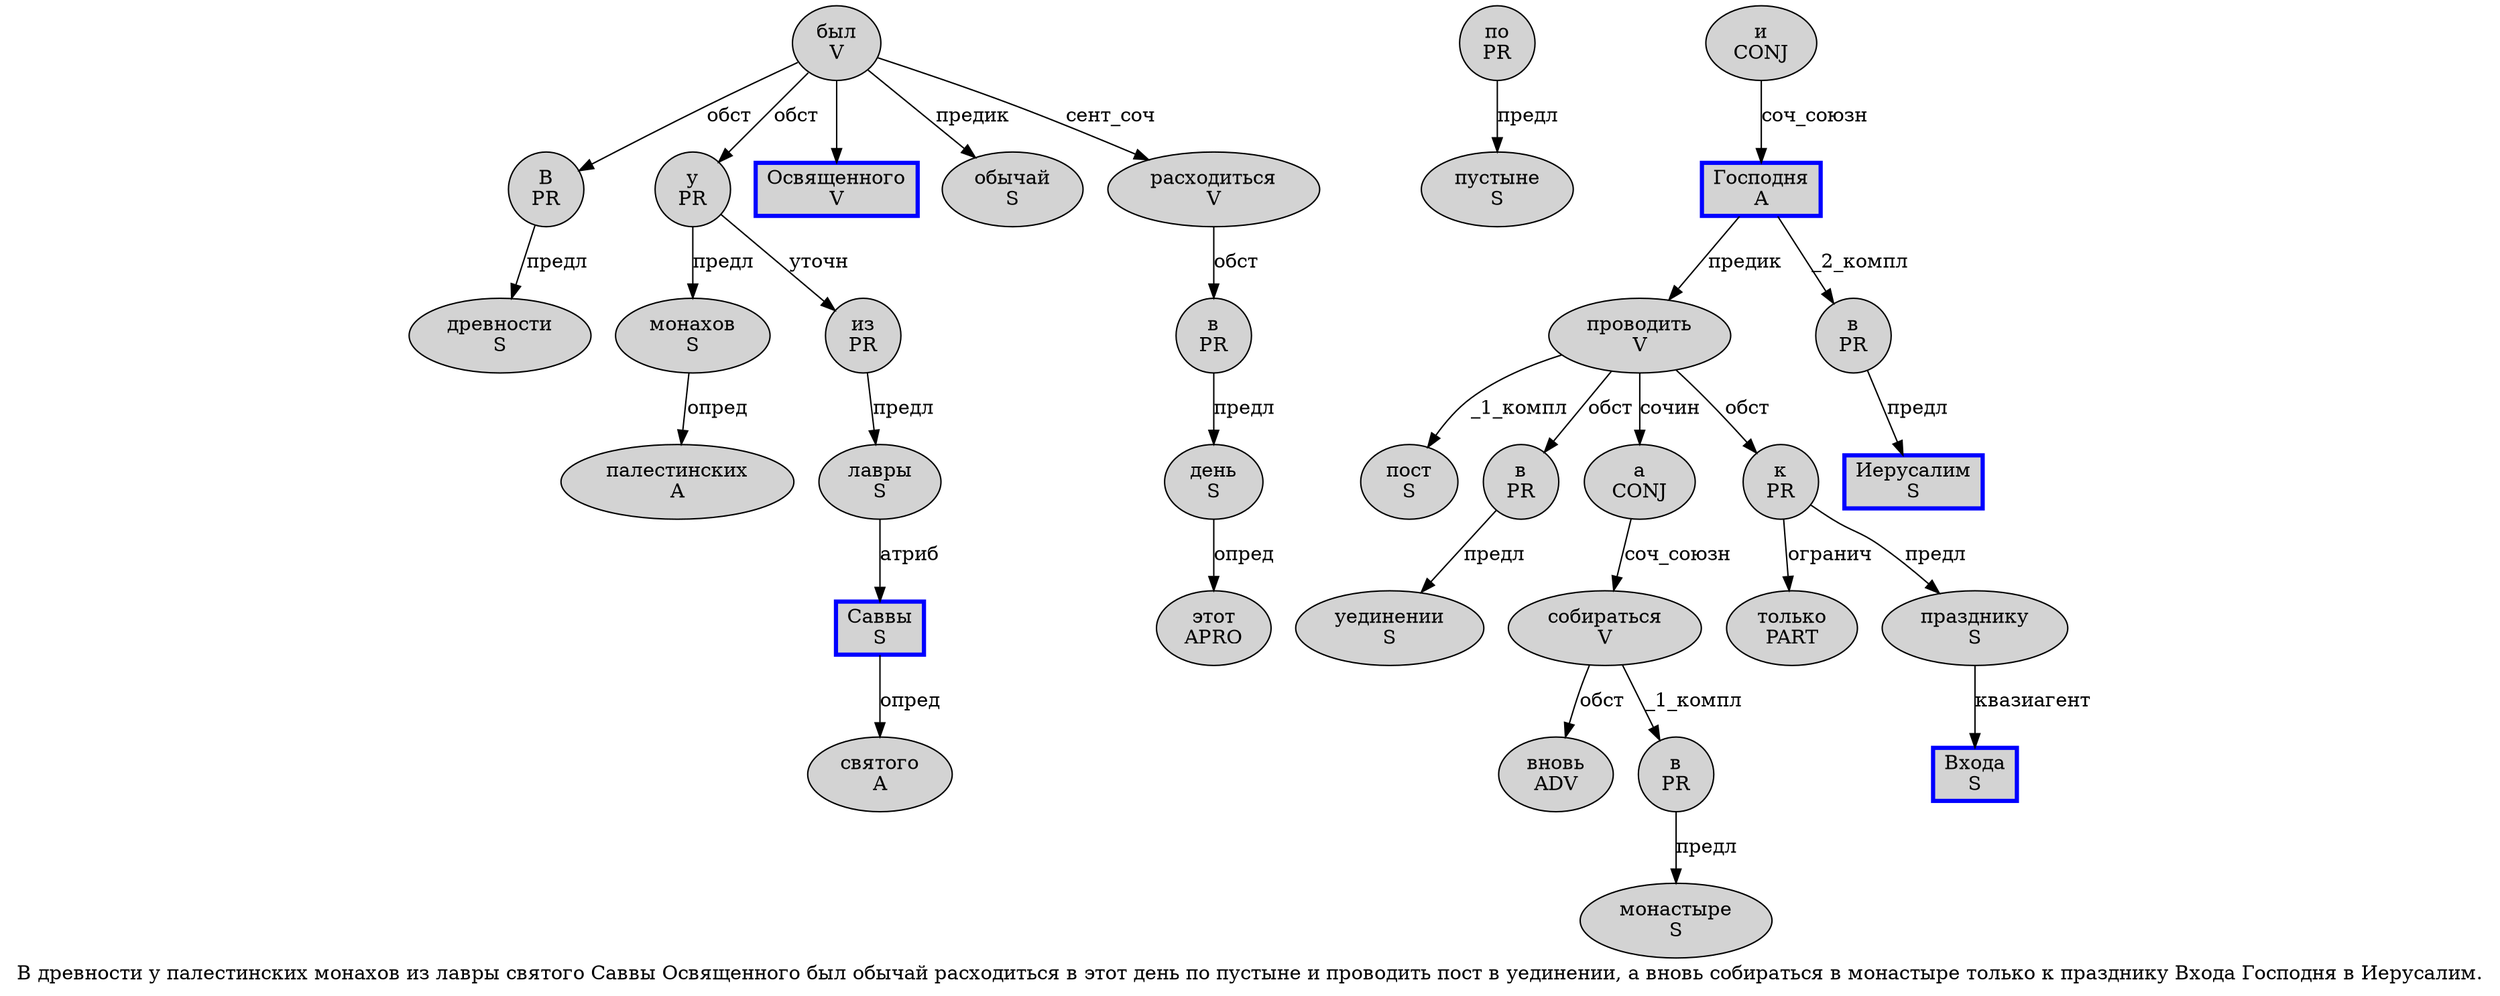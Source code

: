 digraph SENTENCE_909 {
	graph [label="В древности у палестинских монахов из лавры святого Саввы Освященного был обычай расходиться в этот день по пустыне и проводить пост в уединении, а вновь собираться в монастыре только к празднику Входа Господня в Иерусалим."]
	node [style=filled]
		0 [label="В
PR" color="" fillcolor=lightgray penwidth=1 shape=ellipse]
		1 [label="древности
S" color="" fillcolor=lightgray penwidth=1 shape=ellipse]
		2 [label="у
PR" color="" fillcolor=lightgray penwidth=1 shape=ellipse]
		3 [label="палестинских
A" color="" fillcolor=lightgray penwidth=1 shape=ellipse]
		4 [label="монахов
S" color="" fillcolor=lightgray penwidth=1 shape=ellipse]
		5 [label="из
PR" color="" fillcolor=lightgray penwidth=1 shape=ellipse]
		6 [label="лавры
S" color="" fillcolor=lightgray penwidth=1 shape=ellipse]
		7 [label="святого
A" color="" fillcolor=lightgray penwidth=1 shape=ellipse]
		8 [label="Саввы
S" color=blue fillcolor=lightgray penwidth=3 shape=box]
		9 [label="Освященного
V" color=blue fillcolor=lightgray penwidth=3 shape=box]
		10 [label="был
V" color="" fillcolor=lightgray penwidth=1 shape=ellipse]
		11 [label="обычай
S" color="" fillcolor=lightgray penwidth=1 shape=ellipse]
		12 [label="расходиться
V" color="" fillcolor=lightgray penwidth=1 shape=ellipse]
		13 [label="в
PR" color="" fillcolor=lightgray penwidth=1 shape=ellipse]
		14 [label="этот
APRO" color="" fillcolor=lightgray penwidth=1 shape=ellipse]
		15 [label="день
S" color="" fillcolor=lightgray penwidth=1 shape=ellipse]
		16 [label="по
PR" color="" fillcolor=lightgray penwidth=1 shape=ellipse]
		17 [label="пустыне
S" color="" fillcolor=lightgray penwidth=1 shape=ellipse]
		18 [label="и
CONJ" color="" fillcolor=lightgray penwidth=1 shape=ellipse]
		19 [label="проводить
V" color="" fillcolor=lightgray penwidth=1 shape=ellipse]
		20 [label="пост
S" color="" fillcolor=lightgray penwidth=1 shape=ellipse]
		21 [label="в
PR" color="" fillcolor=lightgray penwidth=1 shape=ellipse]
		22 [label="уединении
S" color="" fillcolor=lightgray penwidth=1 shape=ellipse]
		24 [label="а
CONJ" color="" fillcolor=lightgray penwidth=1 shape=ellipse]
		25 [label="вновь
ADV" color="" fillcolor=lightgray penwidth=1 shape=ellipse]
		26 [label="собираться
V" color="" fillcolor=lightgray penwidth=1 shape=ellipse]
		27 [label="в
PR" color="" fillcolor=lightgray penwidth=1 shape=ellipse]
		28 [label="монастыре
S" color="" fillcolor=lightgray penwidth=1 shape=ellipse]
		29 [label="только
PART" color="" fillcolor=lightgray penwidth=1 shape=ellipse]
		30 [label="к
PR" color="" fillcolor=lightgray penwidth=1 shape=ellipse]
		31 [label="празднику
S" color="" fillcolor=lightgray penwidth=1 shape=ellipse]
		32 [label="Входа
S" color=blue fillcolor=lightgray penwidth=3 shape=box]
		33 [label="Господня
A" color=blue fillcolor=lightgray penwidth=3 shape=box]
		34 [label="в
PR" color="" fillcolor=lightgray penwidth=1 shape=ellipse]
		35 [label="Иерусалим
S" color=blue fillcolor=lightgray penwidth=3 shape=box]
			21 -> 22 [label="предл"]
			12 -> 13 [label="обст"]
			2 -> 4 [label="предл"]
			2 -> 5 [label="уточн"]
			27 -> 28 [label="предл"]
			16 -> 17 [label="предл"]
			24 -> 26 [label="соч_союзн"]
			5 -> 6 [label="предл"]
			31 -> 32 [label="квазиагент"]
			15 -> 14 [label="опред"]
			10 -> 0 [label="обст"]
			10 -> 2 [label="обст"]
			10 -> 9
			10 -> 11 [label="предик"]
			10 -> 12 [label="сент_соч"]
			13 -> 15 [label="предл"]
			18 -> 33 [label="соч_союзн"]
			6 -> 8 [label="атриб"]
			33 -> 19 [label="предик"]
			33 -> 34 [label="_2_компл"]
			4 -> 3 [label="опред"]
			19 -> 20 [label="_1_компл"]
			19 -> 21 [label="обст"]
			19 -> 24 [label="сочин"]
			19 -> 30 [label="обст"]
			26 -> 25 [label="обст"]
			26 -> 27 [label="_1_компл"]
			8 -> 7 [label="опред"]
			34 -> 35 [label="предл"]
			0 -> 1 [label="предл"]
			30 -> 29 [label="огранич"]
			30 -> 31 [label="предл"]
}